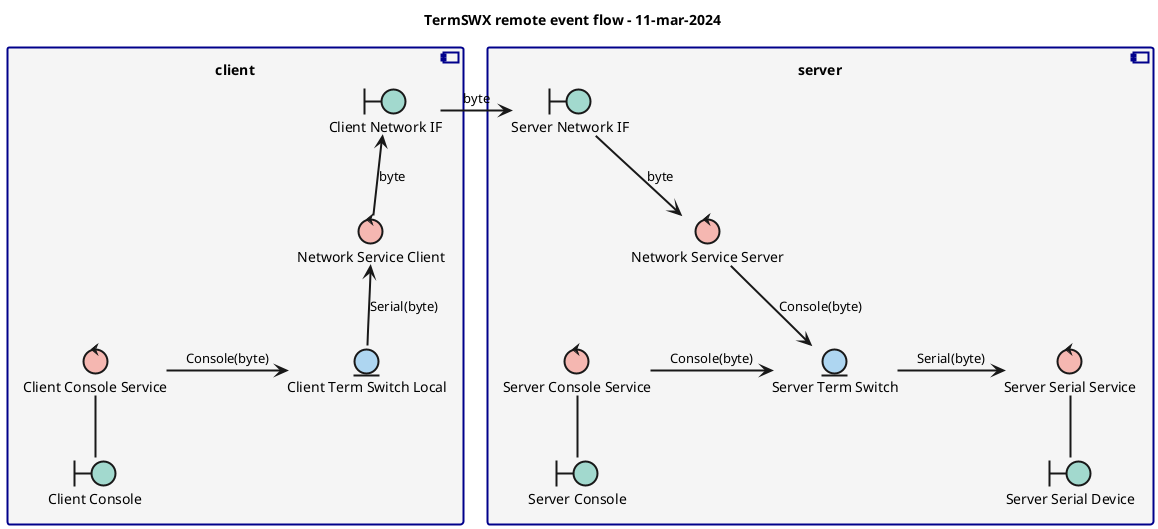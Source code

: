 'Steen Hegelund
'Time-Stamp: 2024-Mar-11 16:28
'vim: set ts=4 sw=4 sts=4 tw=120 cc=120 et ft=plantuml :

@startuml

title "TermSWX remote event flow - 11-mar-2024"

<style>
componentDiagram {
    LineThickness 2
    entity {
        BackGroundColor #aed6f1
    }
    control {
        BackGroundColor #f5b7b1
    }
    boundary {
        BackGroundColor #a2d9ce
    }
    cloud {
        LineThickness 1
    }
    component {
        LineColor DarkBlue
        BackGroundColor WhiteSmoke
    }
}
</style>

component client {
    boundary "Client Console" as clicmd
    control "Client Console Service" as clicon
    entity "Client Term Switch Local" as cliswx
    control "Network Service Client" as netcli
    boundary "Client Network IF" as cliif
}

component server {
    boundary "Server Network IF" as srvif
    control "Network Service Server" as netsrv
    entity "Server Term Switch" as srvswx
    control "Server Serial Service" as ser
    boundary "Server Serial Device" as dev
    boundary "Server Console" as cmd
    control "Server Console Service" as con
}

clicmd -up- clicon
clicon -> cliswx : Console(byte)
cliswx -up-> netcli : Serial(byte)
netcli -up-> cliif : byte
cliif -> srvif : byte
srvif -down-> netsrv : byte
netsrv -down-> srvswx : Console(byte)
srvswx -> ser : Serial(byte)
dev -up- ser

cmd -up- con
con -> srvswx : Console(byte)

@enduml


